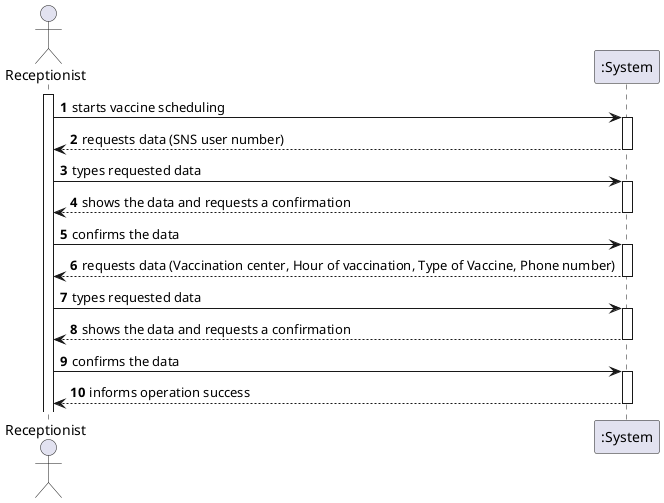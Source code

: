 @startuml
'https://plantuml.com/sequence-diagram

autonumber
actor "Receptionist" as USER

activate USER
USER -> ":System" : starts vaccine scheduling
activate ":System"
":System" --> USER :  requests data (SNS user number)
deactivate ":System"

USER -> ":System" : types requested data
activate ":System"
":System" --> USER : shows the data and requests a confirmation
deactivate ":System"

USER -> ":System" : confirms the data
activate ":System"
":System" --> USER : requests data (Vaccination center, Hour of vaccination, Type of Vaccine, Phone number)
deactivate ":System"
USER -> ":System" : types requested data
activate ":System"
":System" --> USER : shows the data and requests a confirmation
deactivate ":System"

USER -> ":System" : confirms the data
activate ":System"
":System" --> USER : informs operation success
deactivate ":System"
@enduml